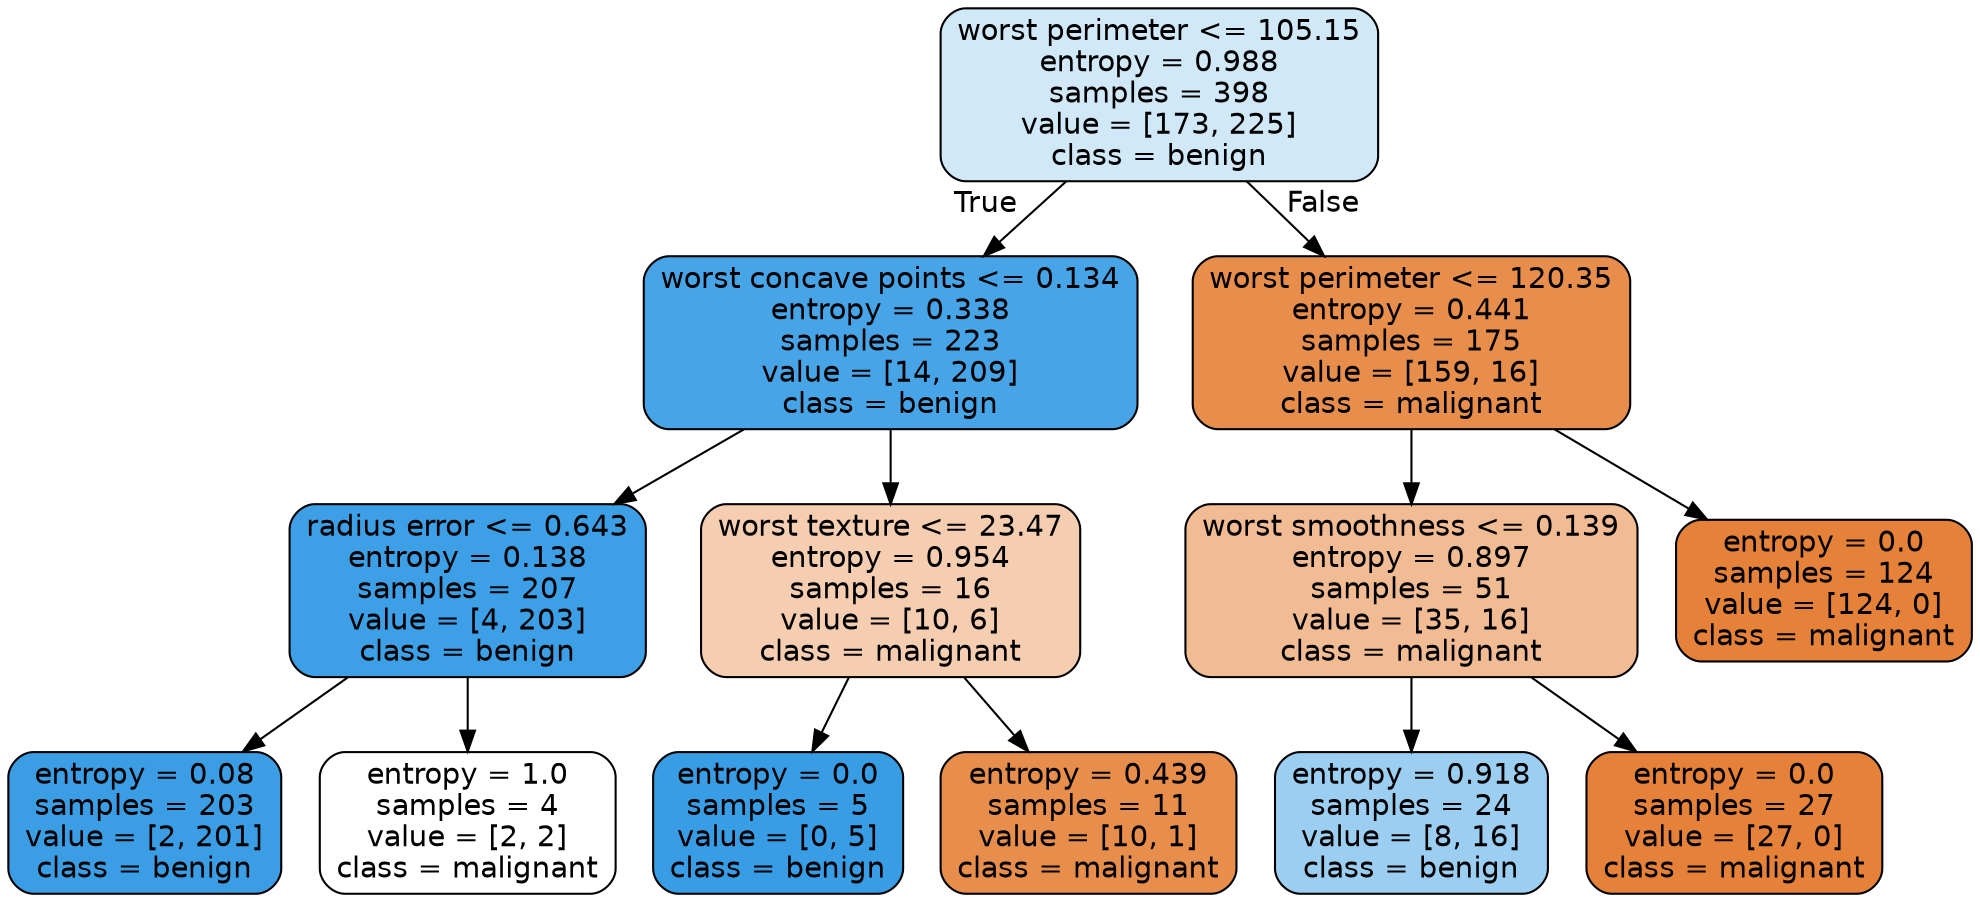 digraph Tree {
node [shape=box, style="filled, rounded", color="black", fontname="helvetica"] ;
edge [fontname="helvetica"] ;
0 [label="worst perimeter <= 105.15\nentropy = 0.988\nsamples = 398\nvalue = [173, 225]\nclass = benign", fillcolor="#d1e8f9"] ;
1 [label="worst concave points <= 0.134\nentropy = 0.338\nsamples = 223\nvalue = [14, 209]\nclass = benign", fillcolor="#46a4e7"] ;
0 -> 1 [labeldistance=2.5, labelangle=45, headlabel="True"] ;
2 [label="radius error <= 0.643\nentropy = 0.138\nsamples = 207\nvalue = [4, 203]\nclass = benign", fillcolor="#3d9fe6"] ;
1 -> 2 ;
3 [label="entropy = 0.08\nsamples = 203\nvalue = [2, 201]\nclass = benign", fillcolor="#3b9ee5"] ;
2 -> 3 ;
4 [label="entropy = 1.0\nsamples = 4\nvalue = [2, 2]\nclass = malignant", fillcolor="#ffffff"] ;
2 -> 4 ;
5 [label="worst texture <= 23.47\nentropy = 0.954\nsamples = 16\nvalue = [10, 6]\nclass = malignant", fillcolor="#f5cdb0"] ;
1 -> 5 ;
6 [label="entropy = 0.0\nsamples = 5\nvalue = [0, 5]\nclass = benign", fillcolor="#399de5"] ;
5 -> 6 ;
7 [label="entropy = 0.439\nsamples = 11\nvalue = [10, 1]\nclass = malignant", fillcolor="#e88e4d"] ;
5 -> 7 ;
8 [label="worst perimeter <= 120.35\nentropy = 0.441\nsamples = 175\nvalue = [159, 16]\nclass = malignant", fillcolor="#e88e4d"] ;
0 -> 8 [labeldistance=2.5, labelangle=-45, headlabel="False"] ;
9 [label="worst smoothness <= 0.139\nentropy = 0.897\nsamples = 51\nvalue = [35, 16]\nclass = malignant", fillcolor="#f1bb94"] ;
8 -> 9 ;
10 [label="entropy = 0.918\nsamples = 24\nvalue = [8, 16]\nclass = benign", fillcolor="#9ccef2"] ;
9 -> 10 ;
11 [label="entropy = 0.0\nsamples = 27\nvalue = [27, 0]\nclass = malignant", fillcolor="#e58139"] ;
9 -> 11 ;
12 [label="entropy = 0.0\nsamples = 124\nvalue = [124, 0]\nclass = malignant", fillcolor="#e58139"] ;
8 -> 12 ;
}